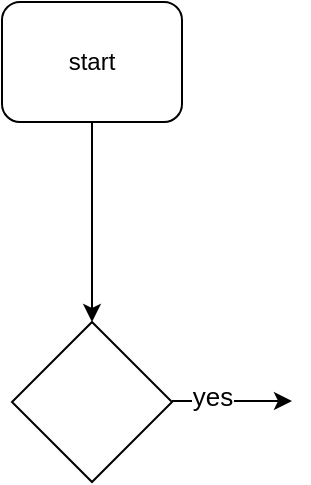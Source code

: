 <mxfile version="16.2.7" type="github">
  <diagram id="C5RBs43oDa-KdzZeNtuy" name="Page-1">
    <mxGraphModel dx="868" dy="450" grid="1" gridSize="10" guides="1" tooltips="1" connect="1" arrows="1" fold="1" page="1" pageScale="1" pageWidth="827" pageHeight="1169" math="0" shadow="0">
      <root>
        <mxCell id="WIyWlLk6GJQsqaUBKTNV-0" />
        <mxCell id="WIyWlLk6GJQsqaUBKTNV-1" parent="WIyWlLk6GJQsqaUBKTNV-0" />
        <mxCell id="BZpoIqLijsbw2Y6wtcI_-1" value="start" style="rounded=1;whiteSpace=wrap;html=1;" vertex="1" parent="WIyWlLk6GJQsqaUBKTNV-1">
          <mxGeometry x="350" y="180" width="90" height="60" as="geometry" />
        </mxCell>
        <mxCell id="BZpoIqLijsbw2Y6wtcI_-4" value="" style="rhombus;whiteSpace=wrap;html=1;fontSize=13;" vertex="1" parent="WIyWlLk6GJQsqaUBKTNV-1">
          <mxGeometry x="355" y="340" width="80" height="80" as="geometry" />
        </mxCell>
        <mxCell id="BZpoIqLijsbw2Y6wtcI_-6" value="" style="endArrow=classic;html=1;rounded=0;fontSize=13;entryX=0.5;entryY=0;entryDx=0;entryDy=0;" edge="1" parent="WIyWlLk6GJQsqaUBKTNV-1" target="BZpoIqLijsbw2Y6wtcI_-4">
          <mxGeometry width="50" height="50" relative="1" as="geometry">
            <mxPoint x="395" y="240" as="sourcePoint" />
            <mxPoint x="420" y="260" as="targetPoint" />
          </mxGeometry>
        </mxCell>
        <mxCell id="BZpoIqLijsbw2Y6wtcI_-8" value="" style="endArrow=classic;html=1;rounded=0;fontSize=13;" edge="1" parent="WIyWlLk6GJQsqaUBKTNV-1">
          <mxGeometry width="50" height="50" relative="1" as="geometry">
            <mxPoint x="435" y="379.5" as="sourcePoint" />
            <mxPoint x="495" y="379.5" as="targetPoint" />
          </mxGeometry>
        </mxCell>
        <mxCell id="BZpoIqLijsbw2Y6wtcI_-10" value="yes" style="edgeLabel;html=1;align=center;verticalAlign=middle;resizable=0;points=[];fontSize=13;" vertex="1" connectable="0" parent="BZpoIqLijsbw2Y6wtcI_-8">
          <mxGeometry x="-0.333" y="4" relative="1" as="geometry">
            <mxPoint y="1" as="offset" />
          </mxGeometry>
        </mxCell>
      </root>
    </mxGraphModel>
  </diagram>
</mxfile>
